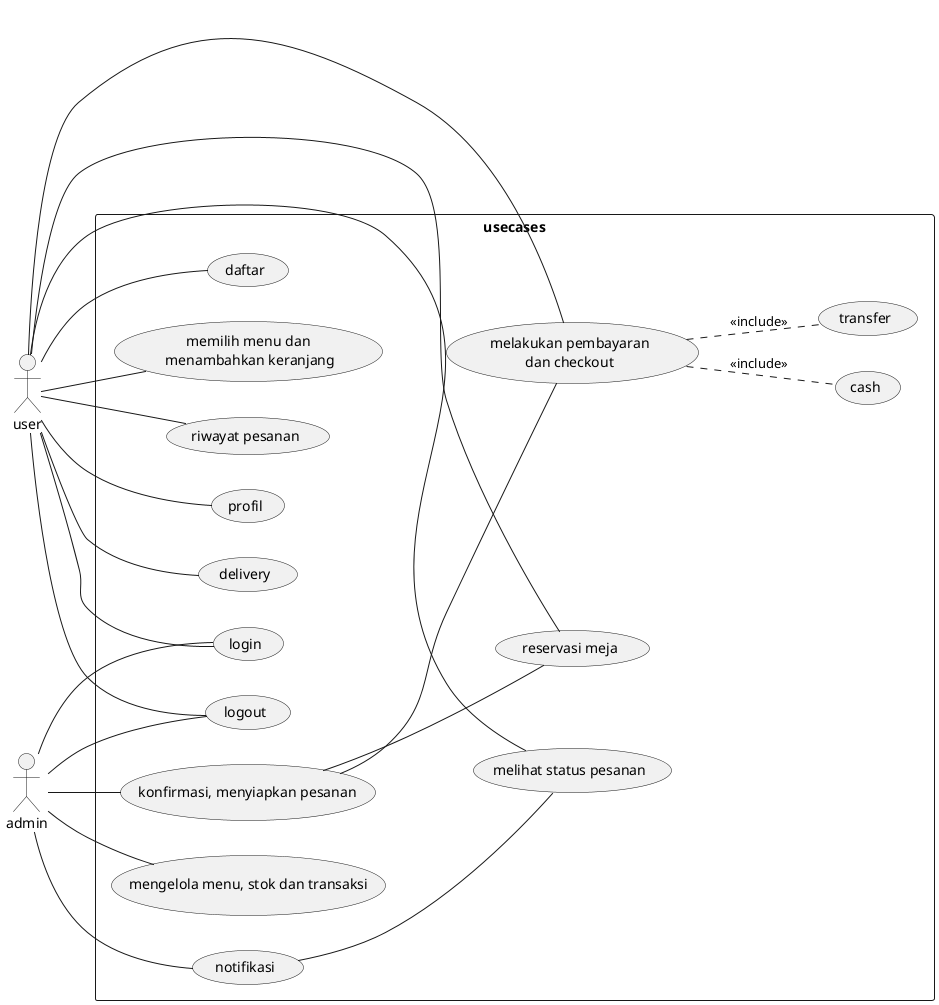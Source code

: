 @startuml test


left to right direction
actor user
actor admin

rectangle usecases {
    user -- (daftar)
    user -- (login)
    user -- (memilih menu dan\n menambahkan keranjang)
    user -- (melakukan pembayaran\ndan checkout)
    user -- (reservasi meja)
    user -- (melihat status pesanan)
    user -- (riwayat pesanan)
    user -- (profil)
    user -- (delivery)
    user -- (logout)

    (melakukan pembayaran\ndan checkout) .. (cash) : <<include>>
    (melakukan pembayaran\ndan checkout) .. (transfer) : <<include>>


    admin -- (login)
    admin -- (konfirmasi, menyiapkan pesanan)
    admin -- (mengelola menu, stok dan transaksi)
    admin -- (notifikasi)
    admin -- (logout)

    (konfirmasi, menyiapkan pesanan) -- (reservasi meja)
    (konfirmasi, menyiapkan pesanan) -- (melakukan pembayaran\ndan checkout)
    (notifikasi) -- (melihat status pesanan)
}

@enduml